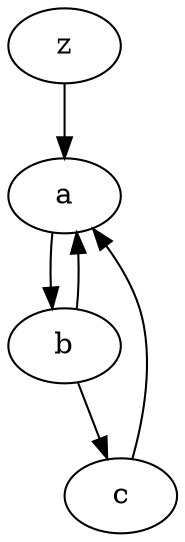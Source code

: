 /* script file /home/carlo/cpp/SwiPlay/pqGraphvizTest/gallery/u.gv
   created at Mon Sep 30 00:08:14 2013 */
digraph {
a -> b
b -> c
c -> a
b->a
z->a
}
